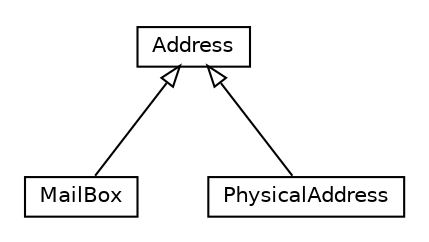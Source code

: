 #!/usr/local/bin/dot
#
# Class diagram 
# Generated by UMLGraph version 5.1 (http://www.umlgraph.org/)
#

digraph G {
	edge [fontname="Helvetica",fontsize=10,labelfontname="Helvetica",labelfontsize=10];
	node [fontname="Helvetica",fontsize=10,shape=plaintext];
	nodesep=0.25;
	ranksep=0.5;
	// org.universAAL.ontology.location.address.MailBox
	c239259 [label=<<table title="org.universAAL.ontology.location.address.MailBox" border="0" cellborder="1" cellspacing="0" cellpadding="2" port="p" href="./MailBox.html">
		<tr><td><table border="0" cellspacing="0" cellpadding="1">
<tr><td align="center" balign="center"> MailBox </td></tr>
		</table></td></tr>
		</table>>, fontname="Helvetica", fontcolor="black", fontsize=10.0];
	// org.universAAL.ontology.location.address.PhysicalAddress
	c239260 [label=<<table title="org.universAAL.ontology.location.address.PhysicalAddress" border="0" cellborder="1" cellspacing="0" cellpadding="2" port="p" href="./PhysicalAddress.html">
		<tr><td><table border="0" cellspacing="0" cellpadding="1">
<tr><td align="center" balign="center"> PhysicalAddress </td></tr>
		</table></td></tr>
		</table>>, fontname="Helvetica", fontcolor="black", fontsize=10.0];
	// org.universAAL.ontology.location.address.Address
	c239261 [label=<<table title="org.universAAL.ontology.location.address.Address" border="0" cellborder="1" cellspacing="0" cellpadding="2" port="p" href="./Address.html">
		<tr><td><table border="0" cellspacing="0" cellpadding="1">
<tr><td align="center" balign="center"> Address </td></tr>
		</table></td></tr>
		</table>>, fontname="Helvetica", fontcolor="black", fontsize=10.0];
	//org.universAAL.ontology.location.address.MailBox extends org.universAAL.ontology.location.address.Address
	c239261:p -> c239259:p [dir=back,arrowtail=empty];
	//org.universAAL.ontology.location.address.PhysicalAddress extends org.universAAL.ontology.location.address.Address
	c239261:p -> c239260:p [dir=back,arrowtail=empty];
}

